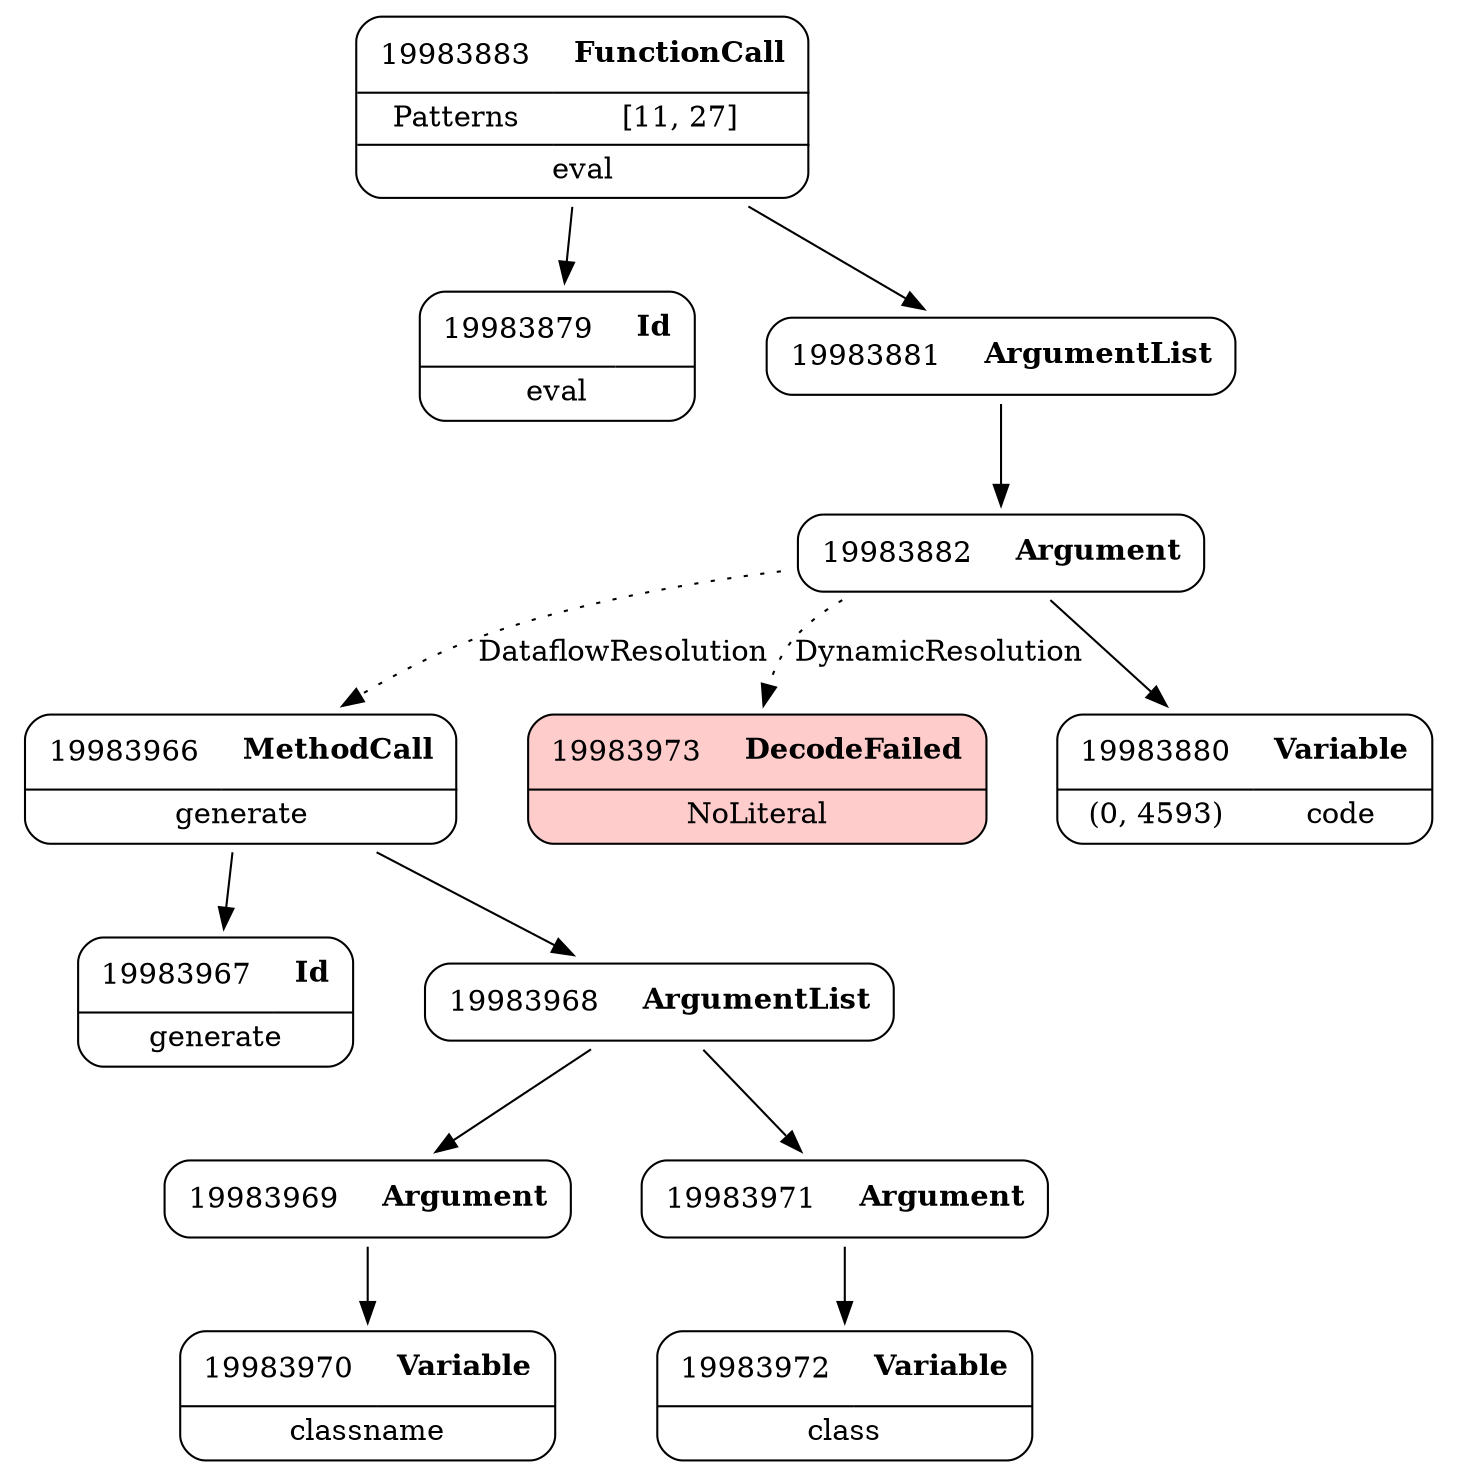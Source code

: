 digraph ast {
node [shape=none];
19983966 [label=<<TABLE border='1' cellspacing='0' cellpadding='10' style='rounded' ><TR><TD border='0'>19983966</TD><TD border='0'><B>MethodCall</B></TD></TR><HR/><TR><TD border='0' cellpadding='5' colspan='2'>generate</TD></TR></TABLE>>];
19983966 -> 19983967 [weight=2];
19983966 -> 19983968 [weight=2];
19983967 [label=<<TABLE border='1' cellspacing='0' cellpadding='10' style='rounded' ><TR><TD border='0'>19983967</TD><TD border='0'><B>Id</B></TD></TR><HR/><TR><TD border='0' cellpadding='5' colspan='2'>generate</TD></TR></TABLE>>];
19983968 [label=<<TABLE border='1' cellspacing='0' cellpadding='10' style='rounded' ><TR><TD border='0'>19983968</TD><TD border='0'><B>ArgumentList</B></TD></TR></TABLE>>];
19983968 -> 19983969 [weight=2];
19983968 -> 19983971 [weight=2];
19983969 [label=<<TABLE border='1' cellspacing='0' cellpadding='10' style='rounded' ><TR><TD border='0'>19983969</TD><TD border='0'><B>Argument</B></TD></TR></TABLE>>];
19983969 -> 19983970 [weight=2];
19983970 [label=<<TABLE border='1' cellspacing='0' cellpadding='10' style='rounded' ><TR><TD border='0'>19983970</TD><TD border='0'><B>Variable</B></TD></TR><HR/><TR><TD border='0' cellpadding='5' colspan='2'>classname</TD></TR></TABLE>>];
19983971 [label=<<TABLE border='1' cellspacing='0' cellpadding='10' style='rounded' ><TR><TD border='0'>19983971</TD><TD border='0'><B>Argument</B></TD></TR></TABLE>>];
19983971 -> 19983972 [weight=2];
19983972 [label=<<TABLE border='1' cellspacing='0' cellpadding='10' style='rounded' ><TR><TD border='0'>19983972</TD><TD border='0'><B>Variable</B></TD></TR><HR/><TR><TD border='0' cellpadding='5' colspan='2'>class</TD></TR></TABLE>>];
19983973 [label=<<TABLE border='1' cellspacing='0' cellpadding='10' style='rounded' bgcolor='#FFCCCC' ><TR><TD border='0'>19983973</TD><TD border='0'><B>DecodeFailed</B></TD></TR><HR/><TR><TD border='0' cellpadding='5' colspan='2'>NoLiteral</TD></TR></TABLE>>];
19983879 [label=<<TABLE border='1' cellspacing='0' cellpadding='10' style='rounded' ><TR><TD border='0'>19983879</TD><TD border='0'><B>Id</B></TD></TR><HR/><TR><TD border='0' cellpadding='5' colspan='2'>eval</TD></TR></TABLE>>];
19983880 [label=<<TABLE border='1' cellspacing='0' cellpadding='10' style='rounded' ><TR><TD border='0'>19983880</TD><TD border='0'><B>Variable</B></TD></TR><HR/><TR><TD border='0' cellpadding='5'>(0, 4593)</TD><TD border='0' cellpadding='5'>code</TD></TR></TABLE>>];
19983881 [label=<<TABLE border='1' cellspacing='0' cellpadding='10' style='rounded' ><TR><TD border='0'>19983881</TD><TD border='0'><B>ArgumentList</B></TD></TR></TABLE>>];
19983881 -> 19983882 [weight=2];
19983882 [label=<<TABLE border='1' cellspacing='0' cellpadding='10' style='rounded' ><TR><TD border='0'>19983882</TD><TD border='0'><B>Argument</B></TD></TR></TABLE>>];
19983882 -> 19983880 [weight=2];
19983882 -> 19983973 [style=dotted,label=DynamicResolution];
19983882 -> 19983966 [style=dotted,label=DataflowResolution];
19983883 [label=<<TABLE border='1' cellspacing='0' cellpadding='10' style='rounded' ><TR><TD border='0'>19983883</TD><TD border='0'><B>FunctionCall</B></TD></TR><HR/><TR><TD border='0' cellpadding='5'>Patterns</TD><TD border='0' cellpadding='5'>[11, 27]</TD></TR><HR/><TR><TD border='0' cellpadding='5' colspan='2'>eval</TD></TR></TABLE>>];
19983883 -> 19983879 [weight=2];
19983883 -> 19983881 [weight=2];
}
